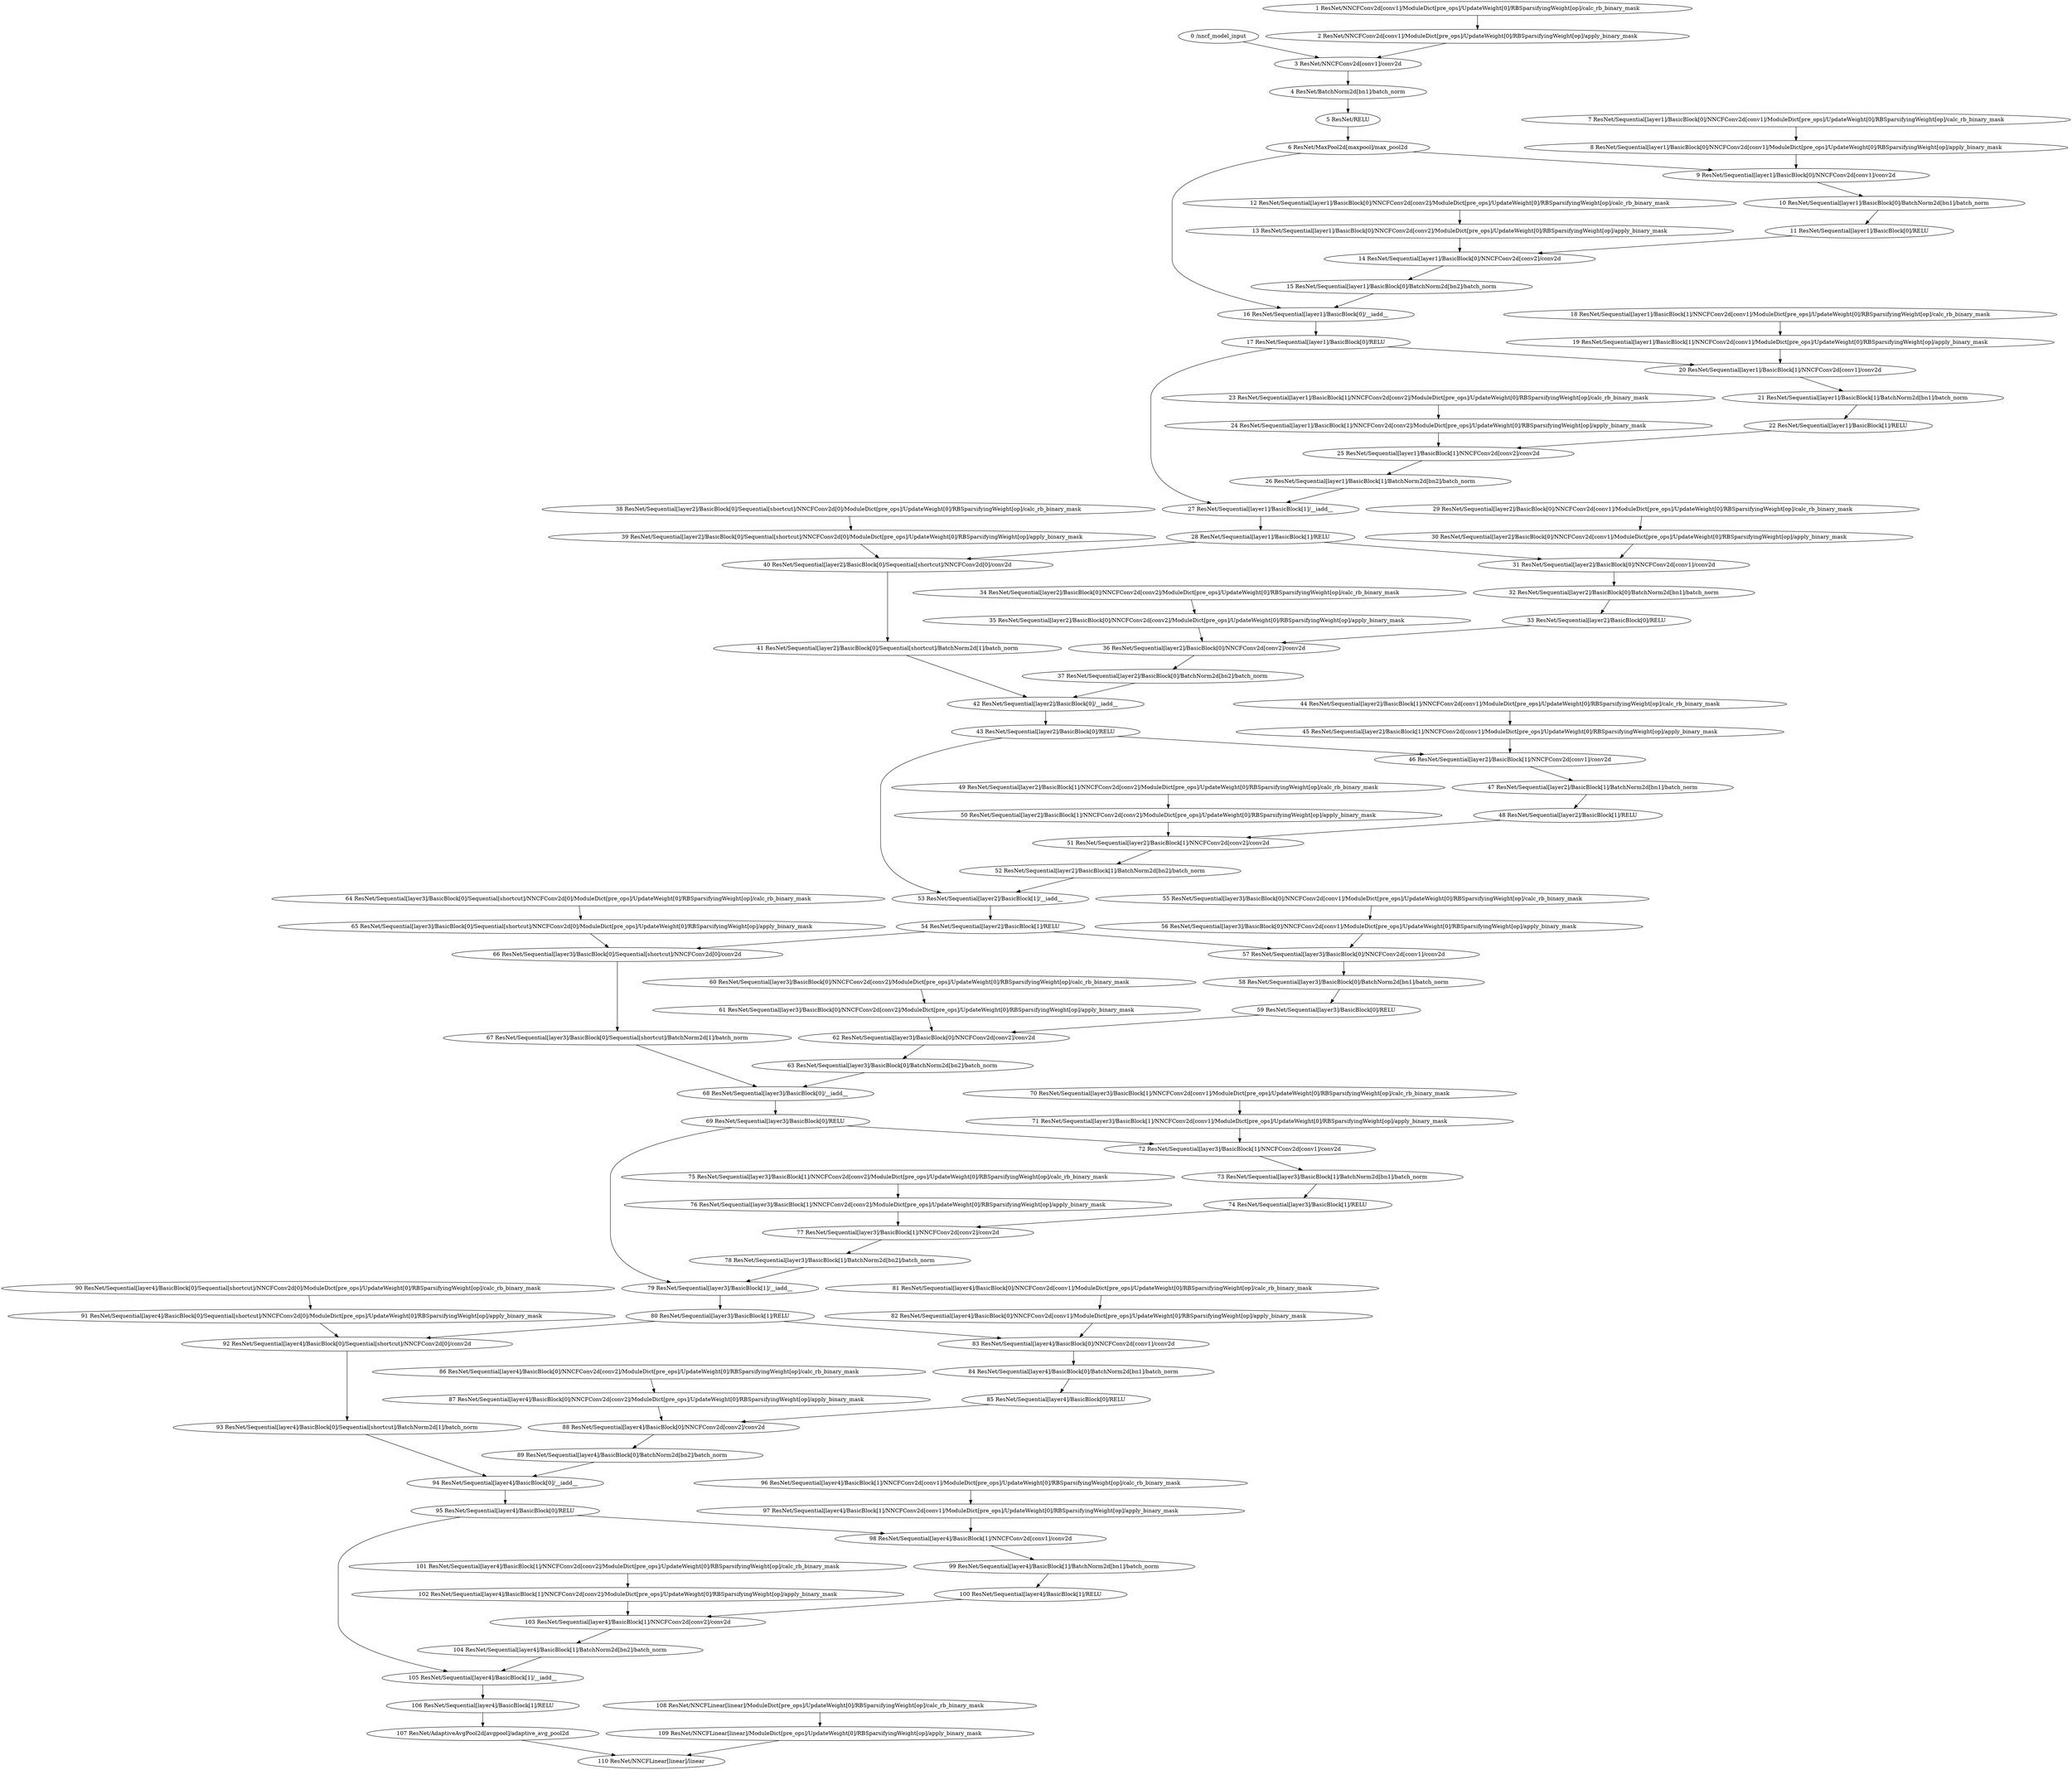 strict digraph  {
"0 /nncf_model_input" [id=0, scope="", type=nncf_model_input];
"1 ResNet/NNCFConv2d[conv1]/ModuleDict[pre_ops]/UpdateWeight[0]/RBSparsifyingWeight[op]/calc_rb_binary_mask" [id=1, scope="ResNet/NNCFConv2d[conv1]/ModuleDict[pre_ops]/UpdateWeight[0]/RBSparsifyingWeight[op]", type=calc_rb_binary_mask];
"2 ResNet/NNCFConv2d[conv1]/ModuleDict[pre_ops]/UpdateWeight[0]/RBSparsifyingWeight[op]/apply_binary_mask" [id=2, scope="ResNet/NNCFConv2d[conv1]/ModuleDict[pre_ops]/UpdateWeight[0]/RBSparsifyingWeight[op]", type=apply_binary_mask];
"3 ResNet/NNCFConv2d[conv1]/conv2d" [id=3, scope="ResNet/NNCFConv2d[conv1]", type=conv2d];
"4 ResNet/BatchNorm2d[bn1]/batch_norm" [id=4, scope="ResNet/BatchNorm2d[bn1]", type=batch_norm];
"5 ResNet/RELU" [id=5, scope=ResNet, type=RELU];
"6 ResNet/MaxPool2d[maxpool]/max_pool2d" [id=6, scope="ResNet/MaxPool2d[maxpool]", type=max_pool2d];
"7 ResNet/Sequential[layer1]/BasicBlock[0]/NNCFConv2d[conv1]/ModuleDict[pre_ops]/UpdateWeight[0]/RBSparsifyingWeight[op]/calc_rb_binary_mask" [id=7, scope="ResNet/Sequential[layer1]/BasicBlock[0]/NNCFConv2d[conv1]/ModuleDict[pre_ops]/UpdateWeight[0]/RBSparsifyingWeight[op]", type=calc_rb_binary_mask];
"8 ResNet/Sequential[layer1]/BasicBlock[0]/NNCFConv2d[conv1]/ModuleDict[pre_ops]/UpdateWeight[0]/RBSparsifyingWeight[op]/apply_binary_mask" [id=8, scope="ResNet/Sequential[layer1]/BasicBlock[0]/NNCFConv2d[conv1]/ModuleDict[pre_ops]/UpdateWeight[0]/RBSparsifyingWeight[op]", type=apply_binary_mask];
"9 ResNet/Sequential[layer1]/BasicBlock[0]/NNCFConv2d[conv1]/conv2d" [id=9, scope="ResNet/Sequential[layer1]/BasicBlock[0]/NNCFConv2d[conv1]", type=conv2d];
"10 ResNet/Sequential[layer1]/BasicBlock[0]/BatchNorm2d[bn1]/batch_norm" [id=10, scope="ResNet/Sequential[layer1]/BasicBlock[0]/BatchNorm2d[bn1]", type=batch_norm];
"11 ResNet/Sequential[layer1]/BasicBlock[0]/RELU" [id=11, scope="ResNet/Sequential[layer1]/BasicBlock[0]", type=RELU];
"12 ResNet/Sequential[layer1]/BasicBlock[0]/NNCFConv2d[conv2]/ModuleDict[pre_ops]/UpdateWeight[0]/RBSparsifyingWeight[op]/calc_rb_binary_mask" [id=12, scope="ResNet/Sequential[layer1]/BasicBlock[0]/NNCFConv2d[conv2]/ModuleDict[pre_ops]/UpdateWeight[0]/RBSparsifyingWeight[op]", type=calc_rb_binary_mask];
"13 ResNet/Sequential[layer1]/BasicBlock[0]/NNCFConv2d[conv2]/ModuleDict[pre_ops]/UpdateWeight[0]/RBSparsifyingWeight[op]/apply_binary_mask" [id=13, scope="ResNet/Sequential[layer1]/BasicBlock[0]/NNCFConv2d[conv2]/ModuleDict[pre_ops]/UpdateWeight[0]/RBSparsifyingWeight[op]", type=apply_binary_mask];
"14 ResNet/Sequential[layer1]/BasicBlock[0]/NNCFConv2d[conv2]/conv2d" [id=14, scope="ResNet/Sequential[layer1]/BasicBlock[0]/NNCFConv2d[conv2]", type=conv2d];
"15 ResNet/Sequential[layer1]/BasicBlock[0]/BatchNorm2d[bn2]/batch_norm" [id=15, scope="ResNet/Sequential[layer1]/BasicBlock[0]/BatchNorm2d[bn2]", type=batch_norm];
"16 ResNet/Sequential[layer1]/BasicBlock[0]/__iadd__" [id=16, scope="ResNet/Sequential[layer1]/BasicBlock[0]", type=__iadd__];
"17 ResNet/Sequential[layer1]/BasicBlock[0]/RELU" [id=17, scope="ResNet/Sequential[layer1]/BasicBlock[0]", type=RELU];
"18 ResNet/Sequential[layer1]/BasicBlock[1]/NNCFConv2d[conv1]/ModuleDict[pre_ops]/UpdateWeight[0]/RBSparsifyingWeight[op]/calc_rb_binary_mask" [id=18, scope="ResNet/Sequential[layer1]/BasicBlock[1]/NNCFConv2d[conv1]/ModuleDict[pre_ops]/UpdateWeight[0]/RBSparsifyingWeight[op]", type=calc_rb_binary_mask];
"19 ResNet/Sequential[layer1]/BasicBlock[1]/NNCFConv2d[conv1]/ModuleDict[pre_ops]/UpdateWeight[0]/RBSparsifyingWeight[op]/apply_binary_mask" [id=19, scope="ResNet/Sequential[layer1]/BasicBlock[1]/NNCFConv2d[conv1]/ModuleDict[pre_ops]/UpdateWeight[0]/RBSparsifyingWeight[op]", type=apply_binary_mask];
"20 ResNet/Sequential[layer1]/BasicBlock[1]/NNCFConv2d[conv1]/conv2d" [id=20, scope="ResNet/Sequential[layer1]/BasicBlock[1]/NNCFConv2d[conv1]", type=conv2d];
"21 ResNet/Sequential[layer1]/BasicBlock[1]/BatchNorm2d[bn1]/batch_norm" [id=21, scope="ResNet/Sequential[layer1]/BasicBlock[1]/BatchNorm2d[bn1]", type=batch_norm];
"22 ResNet/Sequential[layer1]/BasicBlock[1]/RELU" [id=22, scope="ResNet/Sequential[layer1]/BasicBlock[1]", type=RELU];
"23 ResNet/Sequential[layer1]/BasicBlock[1]/NNCFConv2d[conv2]/ModuleDict[pre_ops]/UpdateWeight[0]/RBSparsifyingWeight[op]/calc_rb_binary_mask" [id=23, scope="ResNet/Sequential[layer1]/BasicBlock[1]/NNCFConv2d[conv2]/ModuleDict[pre_ops]/UpdateWeight[0]/RBSparsifyingWeight[op]", type=calc_rb_binary_mask];
"24 ResNet/Sequential[layer1]/BasicBlock[1]/NNCFConv2d[conv2]/ModuleDict[pre_ops]/UpdateWeight[0]/RBSparsifyingWeight[op]/apply_binary_mask" [id=24, scope="ResNet/Sequential[layer1]/BasicBlock[1]/NNCFConv2d[conv2]/ModuleDict[pre_ops]/UpdateWeight[0]/RBSparsifyingWeight[op]", type=apply_binary_mask];
"25 ResNet/Sequential[layer1]/BasicBlock[1]/NNCFConv2d[conv2]/conv2d" [id=25, scope="ResNet/Sequential[layer1]/BasicBlock[1]/NNCFConv2d[conv2]", type=conv2d];
"26 ResNet/Sequential[layer1]/BasicBlock[1]/BatchNorm2d[bn2]/batch_norm" [id=26, scope="ResNet/Sequential[layer1]/BasicBlock[1]/BatchNorm2d[bn2]", type=batch_norm];
"27 ResNet/Sequential[layer1]/BasicBlock[1]/__iadd__" [id=27, scope="ResNet/Sequential[layer1]/BasicBlock[1]", type=__iadd__];
"28 ResNet/Sequential[layer1]/BasicBlock[1]/RELU" [id=28, scope="ResNet/Sequential[layer1]/BasicBlock[1]", type=RELU];
"29 ResNet/Sequential[layer2]/BasicBlock[0]/NNCFConv2d[conv1]/ModuleDict[pre_ops]/UpdateWeight[0]/RBSparsifyingWeight[op]/calc_rb_binary_mask" [id=29, scope="ResNet/Sequential[layer2]/BasicBlock[0]/NNCFConv2d[conv1]/ModuleDict[pre_ops]/UpdateWeight[0]/RBSparsifyingWeight[op]", type=calc_rb_binary_mask];
"30 ResNet/Sequential[layer2]/BasicBlock[0]/NNCFConv2d[conv1]/ModuleDict[pre_ops]/UpdateWeight[0]/RBSparsifyingWeight[op]/apply_binary_mask" [id=30, scope="ResNet/Sequential[layer2]/BasicBlock[0]/NNCFConv2d[conv1]/ModuleDict[pre_ops]/UpdateWeight[0]/RBSparsifyingWeight[op]", type=apply_binary_mask];
"31 ResNet/Sequential[layer2]/BasicBlock[0]/NNCFConv2d[conv1]/conv2d" [id=31, scope="ResNet/Sequential[layer2]/BasicBlock[0]/NNCFConv2d[conv1]", type=conv2d];
"32 ResNet/Sequential[layer2]/BasicBlock[0]/BatchNorm2d[bn1]/batch_norm" [id=32, scope="ResNet/Sequential[layer2]/BasicBlock[0]/BatchNorm2d[bn1]", type=batch_norm];
"33 ResNet/Sequential[layer2]/BasicBlock[0]/RELU" [id=33, scope="ResNet/Sequential[layer2]/BasicBlock[0]", type=RELU];
"34 ResNet/Sequential[layer2]/BasicBlock[0]/NNCFConv2d[conv2]/ModuleDict[pre_ops]/UpdateWeight[0]/RBSparsifyingWeight[op]/calc_rb_binary_mask" [id=34, scope="ResNet/Sequential[layer2]/BasicBlock[0]/NNCFConv2d[conv2]/ModuleDict[pre_ops]/UpdateWeight[0]/RBSparsifyingWeight[op]", type=calc_rb_binary_mask];
"35 ResNet/Sequential[layer2]/BasicBlock[0]/NNCFConv2d[conv2]/ModuleDict[pre_ops]/UpdateWeight[0]/RBSparsifyingWeight[op]/apply_binary_mask" [id=35, scope="ResNet/Sequential[layer2]/BasicBlock[0]/NNCFConv2d[conv2]/ModuleDict[pre_ops]/UpdateWeight[0]/RBSparsifyingWeight[op]", type=apply_binary_mask];
"36 ResNet/Sequential[layer2]/BasicBlock[0]/NNCFConv2d[conv2]/conv2d" [id=36, scope="ResNet/Sequential[layer2]/BasicBlock[0]/NNCFConv2d[conv2]", type=conv2d];
"37 ResNet/Sequential[layer2]/BasicBlock[0]/BatchNorm2d[bn2]/batch_norm" [id=37, scope="ResNet/Sequential[layer2]/BasicBlock[0]/BatchNorm2d[bn2]", type=batch_norm];
"38 ResNet/Sequential[layer2]/BasicBlock[0]/Sequential[shortcut]/NNCFConv2d[0]/ModuleDict[pre_ops]/UpdateWeight[0]/RBSparsifyingWeight[op]/calc_rb_binary_mask" [id=38, scope="ResNet/Sequential[layer2]/BasicBlock[0]/Sequential[shortcut]/NNCFConv2d[0]/ModuleDict[pre_ops]/UpdateWeight[0]/RBSparsifyingWeight[op]", type=calc_rb_binary_mask];
"39 ResNet/Sequential[layer2]/BasicBlock[0]/Sequential[shortcut]/NNCFConv2d[0]/ModuleDict[pre_ops]/UpdateWeight[0]/RBSparsifyingWeight[op]/apply_binary_mask" [id=39, scope="ResNet/Sequential[layer2]/BasicBlock[0]/Sequential[shortcut]/NNCFConv2d[0]/ModuleDict[pre_ops]/UpdateWeight[0]/RBSparsifyingWeight[op]", type=apply_binary_mask];
"40 ResNet/Sequential[layer2]/BasicBlock[0]/Sequential[shortcut]/NNCFConv2d[0]/conv2d" [id=40, scope="ResNet/Sequential[layer2]/BasicBlock[0]/Sequential[shortcut]/NNCFConv2d[0]", type=conv2d];
"41 ResNet/Sequential[layer2]/BasicBlock[0]/Sequential[shortcut]/BatchNorm2d[1]/batch_norm" [id=41, scope="ResNet/Sequential[layer2]/BasicBlock[0]/Sequential[shortcut]/BatchNorm2d[1]", type=batch_norm];
"42 ResNet/Sequential[layer2]/BasicBlock[0]/__iadd__" [id=42, scope="ResNet/Sequential[layer2]/BasicBlock[0]", type=__iadd__];
"43 ResNet/Sequential[layer2]/BasicBlock[0]/RELU" [id=43, scope="ResNet/Sequential[layer2]/BasicBlock[0]", type=RELU];
"44 ResNet/Sequential[layer2]/BasicBlock[1]/NNCFConv2d[conv1]/ModuleDict[pre_ops]/UpdateWeight[0]/RBSparsifyingWeight[op]/calc_rb_binary_mask" [id=44, scope="ResNet/Sequential[layer2]/BasicBlock[1]/NNCFConv2d[conv1]/ModuleDict[pre_ops]/UpdateWeight[0]/RBSparsifyingWeight[op]", type=calc_rb_binary_mask];
"45 ResNet/Sequential[layer2]/BasicBlock[1]/NNCFConv2d[conv1]/ModuleDict[pre_ops]/UpdateWeight[0]/RBSparsifyingWeight[op]/apply_binary_mask" [id=45, scope="ResNet/Sequential[layer2]/BasicBlock[1]/NNCFConv2d[conv1]/ModuleDict[pre_ops]/UpdateWeight[0]/RBSparsifyingWeight[op]", type=apply_binary_mask];
"46 ResNet/Sequential[layer2]/BasicBlock[1]/NNCFConv2d[conv1]/conv2d" [id=46, scope="ResNet/Sequential[layer2]/BasicBlock[1]/NNCFConv2d[conv1]", type=conv2d];
"47 ResNet/Sequential[layer2]/BasicBlock[1]/BatchNorm2d[bn1]/batch_norm" [id=47, scope="ResNet/Sequential[layer2]/BasicBlock[1]/BatchNorm2d[bn1]", type=batch_norm];
"48 ResNet/Sequential[layer2]/BasicBlock[1]/RELU" [id=48, scope="ResNet/Sequential[layer2]/BasicBlock[1]", type=RELU];
"49 ResNet/Sequential[layer2]/BasicBlock[1]/NNCFConv2d[conv2]/ModuleDict[pre_ops]/UpdateWeight[0]/RBSparsifyingWeight[op]/calc_rb_binary_mask" [id=49, scope="ResNet/Sequential[layer2]/BasicBlock[1]/NNCFConv2d[conv2]/ModuleDict[pre_ops]/UpdateWeight[0]/RBSparsifyingWeight[op]", type=calc_rb_binary_mask];
"50 ResNet/Sequential[layer2]/BasicBlock[1]/NNCFConv2d[conv2]/ModuleDict[pre_ops]/UpdateWeight[0]/RBSparsifyingWeight[op]/apply_binary_mask" [id=50, scope="ResNet/Sequential[layer2]/BasicBlock[1]/NNCFConv2d[conv2]/ModuleDict[pre_ops]/UpdateWeight[0]/RBSparsifyingWeight[op]", type=apply_binary_mask];
"51 ResNet/Sequential[layer2]/BasicBlock[1]/NNCFConv2d[conv2]/conv2d" [id=51, scope="ResNet/Sequential[layer2]/BasicBlock[1]/NNCFConv2d[conv2]", type=conv2d];
"52 ResNet/Sequential[layer2]/BasicBlock[1]/BatchNorm2d[bn2]/batch_norm" [id=52, scope="ResNet/Sequential[layer2]/BasicBlock[1]/BatchNorm2d[bn2]", type=batch_norm];
"53 ResNet/Sequential[layer2]/BasicBlock[1]/__iadd__" [id=53, scope="ResNet/Sequential[layer2]/BasicBlock[1]", type=__iadd__];
"54 ResNet/Sequential[layer2]/BasicBlock[1]/RELU" [id=54, scope="ResNet/Sequential[layer2]/BasicBlock[1]", type=RELU];
"55 ResNet/Sequential[layer3]/BasicBlock[0]/NNCFConv2d[conv1]/ModuleDict[pre_ops]/UpdateWeight[0]/RBSparsifyingWeight[op]/calc_rb_binary_mask" [id=55, scope="ResNet/Sequential[layer3]/BasicBlock[0]/NNCFConv2d[conv1]/ModuleDict[pre_ops]/UpdateWeight[0]/RBSparsifyingWeight[op]", type=calc_rb_binary_mask];
"56 ResNet/Sequential[layer3]/BasicBlock[0]/NNCFConv2d[conv1]/ModuleDict[pre_ops]/UpdateWeight[0]/RBSparsifyingWeight[op]/apply_binary_mask" [id=56, scope="ResNet/Sequential[layer3]/BasicBlock[0]/NNCFConv2d[conv1]/ModuleDict[pre_ops]/UpdateWeight[0]/RBSparsifyingWeight[op]", type=apply_binary_mask];
"57 ResNet/Sequential[layer3]/BasicBlock[0]/NNCFConv2d[conv1]/conv2d" [id=57, scope="ResNet/Sequential[layer3]/BasicBlock[0]/NNCFConv2d[conv1]", type=conv2d];
"58 ResNet/Sequential[layer3]/BasicBlock[0]/BatchNorm2d[bn1]/batch_norm" [id=58, scope="ResNet/Sequential[layer3]/BasicBlock[0]/BatchNorm2d[bn1]", type=batch_norm];
"59 ResNet/Sequential[layer3]/BasicBlock[0]/RELU" [id=59, scope="ResNet/Sequential[layer3]/BasicBlock[0]", type=RELU];
"60 ResNet/Sequential[layer3]/BasicBlock[0]/NNCFConv2d[conv2]/ModuleDict[pre_ops]/UpdateWeight[0]/RBSparsifyingWeight[op]/calc_rb_binary_mask" [id=60, scope="ResNet/Sequential[layer3]/BasicBlock[0]/NNCFConv2d[conv2]/ModuleDict[pre_ops]/UpdateWeight[0]/RBSparsifyingWeight[op]", type=calc_rb_binary_mask];
"61 ResNet/Sequential[layer3]/BasicBlock[0]/NNCFConv2d[conv2]/ModuleDict[pre_ops]/UpdateWeight[0]/RBSparsifyingWeight[op]/apply_binary_mask" [id=61, scope="ResNet/Sequential[layer3]/BasicBlock[0]/NNCFConv2d[conv2]/ModuleDict[pre_ops]/UpdateWeight[0]/RBSparsifyingWeight[op]", type=apply_binary_mask];
"62 ResNet/Sequential[layer3]/BasicBlock[0]/NNCFConv2d[conv2]/conv2d" [id=62, scope="ResNet/Sequential[layer3]/BasicBlock[0]/NNCFConv2d[conv2]", type=conv2d];
"63 ResNet/Sequential[layer3]/BasicBlock[0]/BatchNorm2d[bn2]/batch_norm" [id=63, scope="ResNet/Sequential[layer3]/BasicBlock[0]/BatchNorm2d[bn2]", type=batch_norm];
"64 ResNet/Sequential[layer3]/BasicBlock[0]/Sequential[shortcut]/NNCFConv2d[0]/ModuleDict[pre_ops]/UpdateWeight[0]/RBSparsifyingWeight[op]/calc_rb_binary_mask" [id=64, scope="ResNet/Sequential[layer3]/BasicBlock[0]/Sequential[shortcut]/NNCFConv2d[0]/ModuleDict[pre_ops]/UpdateWeight[0]/RBSparsifyingWeight[op]", type=calc_rb_binary_mask];
"65 ResNet/Sequential[layer3]/BasicBlock[0]/Sequential[shortcut]/NNCFConv2d[0]/ModuleDict[pre_ops]/UpdateWeight[0]/RBSparsifyingWeight[op]/apply_binary_mask" [id=65, scope="ResNet/Sequential[layer3]/BasicBlock[0]/Sequential[shortcut]/NNCFConv2d[0]/ModuleDict[pre_ops]/UpdateWeight[0]/RBSparsifyingWeight[op]", type=apply_binary_mask];
"66 ResNet/Sequential[layer3]/BasicBlock[0]/Sequential[shortcut]/NNCFConv2d[0]/conv2d" [id=66, scope="ResNet/Sequential[layer3]/BasicBlock[0]/Sequential[shortcut]/NNCFConv2d[0]", type=conv2d];
"67 ResNet/Sequential[layer3]/BasicBlock[0]/Sequential[shortcut]/BatchNorm2d[1]/batch_norm" [id=67, scope="ResNet/Sequential[layer3]/BasicBlock[0]/Sequential[shortcut]/BatchNorm2d[1]", type=batch_norm];
"68 ResNet/Sequential[layer3]/BasicBlock[0]/__iadd__" [id=68, scope="ResNet/Sequential[layer3]/BasicBlock[0]", type=__iadd__];
"69 ResNet/Sequential[layer3]/BasicBlock[0]/RELU" [id=69, scope="ResNet/Sequential[layer3]/BasicBlock[0]", type=RELU];
"70 ResNet/Sequential[layer3]/BasicBlock[1]/NNCFConv2d[conv1]/ModuleDict[pre_ops]/UpdateWeight[0]/RBSparsifyingWeight[op]/calc_rb_binary_mask" [id=70, scope="ResNet/Sequential[layer3]/BasicBlock[1]/NNCFConv2d[conv1]/ModuleDict[pre_ops]/UpdateWeight[0]/RBSparsifyingWeight[op]", type=calc_rb_binary_mask];
"71 ResNet/Sequential[layer3]/BasicBlock[1]/NNCFConv2d[conv1]/ModuleDict[pre_ops]/UpdateWeight[0]/RBSparsifyingWeight[op]/apply_binary_mask" [id=71, scope="ResNet/Sequential[layer3]/BasicBlock[1]/NNCFConv2d[conv1]/ModuleDict[pre_ops]/UpdateWeight[0]/RBSparsifyingWeight[op]", type=apply_binary_mask];
"72 ResNet/Sequential[layer3]/BasicBlock[1]/NNCFConv2d[conv1]/conv2d" [id=72, scope="ResNet/Sequential[layer3]/BasicBlock[1]/NNCFConv2d[conv1]", type=conv2d];
"73 ResNet/Sequential[layer3]/BasicBlock[1]/BatchNorm2d[bn1]/batch_norm" [id=73, scope="ResNet/Sequential[layer3]/BasicBlock[1]/BatchNorm2d[bn1]", type=batch_norm];
"74 ResNet/Sequential[layer3]/BasicBlock[1]/RELU" [id=74, scope="ResNet/Sequential[layer3]/BasicBlock[1]", type=RELU];
"75 ResNet/Sequential[layer3]/BasicBlock[1]/NNCFConv2d[conv2]/ModuleDict[pre_ops]/UpdateWeight[0]/RBSparsifyingWeight[op]/calc_rb_binary_mask" [id=75, scope="ResNet/Sequential[layer3]/BasicBlock[1]/NNCFConv2d[conv2]/ModuleDict[pre_ops]/UpdateWeight[0]/RBSparsifyingWeight[op]", type=calc_rb_binary_mask];
"76 ResNet/Sequential[layer3]/BasicBlock[1]/NNCFConv2d[conv2]/ModuleDict[pre_ops]/UpdateWeight[0]/RBSparsifyingWeight[op]/apply_binary_mask" [id=76, scope="ResNet/Sequential[layer3]/BasicBlock[1]/NNCFConv2d[conv2]/ModuleDict[pre_ops]/UpdateWeight[0]/RBSparsifyingWeight[op]", type=apply_binary_mask];
"77 ResNet/Sequential[layer3]/BasicBlock[1]/NNCFConv2d[conv2]/conv2d" [id=77, scope="ResNet/Sequential[layer3]/BasicBlock[1]/NNCFConv2d[conv2]", type=conv2d];
"78 ResNet/Sequential[layer3]/BasicBlock[1]/BatchNorm2d[bn2]/batch_norm" [id=78, scope="ResNet/Sequential[layer3]/BasicBlock[1]/BatchNorm2d[bn2]", type=batch_norm];
"79 ResNet/Sequential[layer3]/BasicBlock[1]/__iadd__" [id=79, scope="ResNet/Sequential[layer3]/BasicBlock[1]", type=__iadd__];
"80 ResNet/Sequential[layer3]/BasicBlock[1]/RELU" [id=80, scope="ResNet/Sequential[layer3]/BasicBlock[1]", type=RELU];
"81 ResNet/Sequential[layer4]/BasicBlock[0]/NNCFConv2d[conv1]/ModuleDict[pre_ops]/UpdateWeight[0]/RBSparsifyingWeight[op]/calc_rb_binary_mask" [id=81, scope="ResNet/Sequential[layer4]/BasicBlock[0]/NNCFConv2d[conv1]/ModuleDict[pre_ops]/UpdateWeight[0]/RBSparsifyingWeight[op]", type=calc_rb_binary_mask];
"82 ResNet/Sequential[layer4]/BasicBlock[0]/NNCFConv2d[conv1]/ModuleDict[pre_ops]/UpdateWeight[0]/RBSparsifyingWeight[op]/apply_binary_mask" [id=82, scope="ResNet/Sequential[layer4]/BasicBlock[0]/NNCFConv2d[conv1]/ModuleDict[pre_ops]/UpdateWeight[0]/RBSparsifyingWeight[op]", type=apply_binary_mask];
"83 ResNet/Sequential[layer4]/BasicBlock[0]/NNCFConv2d[conv1]/conv2d" [id=83, scope="ResNet/Sequential[layer4]/BasicBlock[0]/NNCFConv2d[conv1]", type=conv2d];
"84 ResNet/Sequential[layer4]/BasicBlock[0]/BatchNorm2d[bn1]/batch_norm" [id=84, scope="ResNet/Sequential[layer4]/BasicBlock[0]/BatchNorm2d[bn1]", type=batch_norm];
"85 ResNet/Sequential[layer4]/BasicBlock[0]/RELU" [id=85, scope="ResNet/Sequential[layer4]/BasicBlock[0]", type=RELU];
"86 ResNet/Sequential[layer4]/BasicBlock[0]/NNCFConv2d[conv2]/ModuleDict[pre_ops]/UpdateWeight[0]/RBSparsifyingWeight[op]/calc_rb_binary_mask" [id=86, scope="ResNet/Sequential[layer4]/BasicBlock[0]/NNCFConv2d[conv2]/ModuleDict[pre_ops]/UpdateWeight[0]/RBSparsifyingWeight[op]", type=calc_rb_binary_mask];
"87 ResNet/Sequential[layer4]/BasicBlock[0]/NNCFConv2d[conv2]/ModuleDict[pre_ops]/UpdateWeight[0]/RBSparsifyingWeight[op]/apply_binary_mask" [id=87, scope="ResNet/Sequential[layer4]/BasicBlock[0]/NNCFConv2d[conv2]/ModuleDict[pre_ops]/UpdateWeight[0]/RBSparsifyingWeight[op]", type=apply_binary_mask];
"88 ResNet/Sequential[layer4]/BasicBlock[0]/NNCFConv2d[conv2]/conv2d" [id=88, scope="ResNet/Sequential[layer4]/BasicBlock[0]/NNCFConv2d[conv2]", type=conv2d];
"89 ResNet/Sequential[layer4]/BasicBlock[0]/BatchNorm2d[bn2]/batch_norm" [id=89, scope="ResNet/Sequential[layer4]/BasicBlock[0]/BatchNorm2d[bn2]", type=batch_norm];
"90 ResNet/Sequential[layer4]/BasicBlock[0]/Sequential[shortcut]/NNCFConv2d[0]/ModuleDict[pre_ops]/UpdateWeight[0]/RBSparsifyingWeight[op]/calc_rb_binary_mask" [id=90, scope="ResNet/Sequential[layer4]/BasicBlock[0]/Sequential[shortcut]/NNCFConv2d[0]/ModuleDict[pre_ops]/UpdateWeight[0]/RBSparsifyingWeight[op]", type=calc_rb_binary_mask];
"91 ResNet/Sequential[layer4]/BasicBlock[0]/Sequential[shortcut]/NNCFConv2d[0]/ModuleDict[pre_ops]/UpdateWeight[0]/RBSparsifyingWeight[op]/apply_binary_mask" [id=91, scope="ResNet/Sequential[layer4]/BasicBlock[0]/Sequential[shortcut]/NNCFConv2d[0]/ModuleDict[pre_ops]/UpdateWeight[0]/RBSparsifyingWeight[op]", type=apply_binary_mask];
"92 ResNet/Sequential[layer4]/BasicBlock[0]/Sequential[shortcut]/NNCFConv2d[0]/conv2d" [id=92, scope="ResNet/Sequential[layer4]/BasicBlock[0]/Sequential[shortcut]/NNCFConv2d[0]", type=conv2d];
"93 ResNet/Sequential[layer4]/BasicBlock[0]/Sequential[shortcut]/BatchNorm2d[1]/batch_norm" [id=93, scope="ResNet/Sequential[layer4]/BasicBlock[0]/Sequential[shortcut]/BatchNorm2d[1]", type=batch_norm];
"94 ResNet/Sequential[layer4]/BasicBlock[0]/__iadd__" [id=94, scope="ResNet/Sequential[layer4]/BasicBlock[0]", type=__iadd__];
"95 ResNet/Sequential[layer4]/BasicBlock[0]/RELU" [id=95, scope="ResNet/Sequential[layer4]/BasicBlock[0]", type=RELU];
"96 ResNet/Sequential[layer4]/BasicBlock[1]/NNCFConv2d[conv1]/ModuleDict[pre_ops]/UpdateWeight[0]/RBSparsifyingWeight[op]/calc_rb_binary_mask" [id=96, scope="ResNet/Sequential[layer4]/BasicBlock[1]/NNCFConv2d[conv1]/ModuleDict[pre_ops]/UpdateWeight[0]/RBSparsifyingWeight[op]", type=calc_rb_binary_mask];
"97 ResNet/Sequential[layer4]/BasicBlock[1]/NNCFConv2d[conv1]/ModuleDict[pre_ops]/UpdateWeight[0]/RBSparsifyingWeight[op]/apply_binary_mask" [id=97, scope="ResNet/Sequential[layer4]/BasicBlock[1]/NNCFConv2d[conv1]/ModuleDict[pre_ops]/UpdateWeight[0]/RBSparsifyingWeight[op]", type=apply_binary_mask];
"98 ResNet/Sequential[layer4]/BasicBlock[1]/NNCFConv2d[conv1]/conv2d" [id=98, scope="ResNet/Sequential[layer4]/BasicBlock[1]/NNCFConv2d[conv1]", type=conv2d];
"99 ResNet/Sequential[layer4]/BasicBlock[1]/BatchNorm2d[bn1]/batch_norm" [id=99, scope="ResNet/Sequential[layer4]/BasicBlock[1]/BatchNorm2d[bn1]", type=batch_norm];
"100 ResNet/Sequential[layer4]/BasicBlock[1]/RELU" [id=100, scope="ResNet/Sequential[layer4]/BasicBlock[1]", type=RELU];
"101 ResNet/Sequential[layer4]/BasicBlock[1]/NNCFConv2d[conv2]/ModuleDict[pre_ops]/UpdateWeight[0]/RBSparsifyingWeight[op]/calc_rb_binary_mask" [id=101, scope="ResNet/Sequential[layer4]/BasicBlock[1]/NNCFConv2d[conv2]/ModuleDict[pre_ops]/UpdateWeight[0]/RBSparsifyingWeight[op]", type=calc_rb_binary_mask];
"102 ResNet/Sequential[layer4]/BasicBlock[1]/NNCFConv2d[conv2]/ModuleDict[pre_ops]/UpdateWeight[0]/RBSparsifyingWeight[op]/apply_binary_mask" [id=102, scope="ResNet/Sequential[layer4]/BasicBlock[1]/NNCFConv2d[conv2]/ModuleDict[pre_ops]/UpdateWeight[0]/RBSparsifyingWeight[op]", type=apply_binary_mask];
"103 ResNet/Sequential[layer4]/BasicBlock[1]/NNCFConv2d[conv2]/conv2d" [id=103, scope="ResNet/Sequential[layer4]/BasicBlock[1]/NNCFConv2d[conv2]", type=conv2d];
"104 ResNet/Sequential[layer4]/BasicBlock[1]/BatchNorm2d[bn2]/batch_norm" [id=104, scope="ResNet/Sequential[layer4]/BasicBlock[1]/BatchNorm2d[bn2]", type=batch_norm];
"105 ResNet/Sequential[layer4]/BasicBlock[1]/__iadd__" [id=105, scope="ResNet/Sequential[layer4]/BasicBlock[1]", type=__iadd__];
"106 ResNet/Sequential[layer4]/BasicBlock[1]/RELU" [id=106, scope="ResNet/Sequential[layer4]/BasicBlock[1]", type=RELU];
"107 ResNet/AdaptiveAvgPool2d[avgpool]/adaptive_avg_pool2d" [id=107, scope="ResNet/AdaptiveAvgPool2d[avgpool]", type=adaptive_avg_pool2d];
"108 ResNet/NNCFLinear[linear]/ModuleDict[pre_ops]/UpdateWeight[0]/RBSparsifyingWeight[op]/calc_rb_binary_mask" [id=108, scope="ResNet/NNCFLinear[linear]/ModuleDict[pre_ops]/UpdateWeight[0]/RBSparsifyingWeight[op]", type=calc_rb_binary_mask];
"109 ResNet/NNCFLinear[linear]/ModuleDict[pre_ops]/UpdateWeight[0]/RBSparsifyingWeight[op]/apply_binary_mask" [id=109, scope="ResNet/NNCFLinear[linear]/ModuleDict[pre_ops]/UpdateWeight[0]/RBSparsifyingWeight[op]", type=apply_binary_mask];
"110 ResNet/NNCFLinear[linear]/linear" [id=110, scope="ResNet/NNCFLinear[linear]", type=linear];
"0 /nncf_model_input" -> "3 ResNet/NNCFConv2d[conv1]/conv2d";
"1 ResNet/NNCFConv2d[conv1]/ModuleDict[pre_ops]/UpdateWeight[0]/RBSparsifyingWeight[op]/calc_rb_binary_mask" -> "2 ResNet/NNCFConv2d[conv1]/ModuleDict[pre_ops]/UpdateWeight[0]/RBSparsifyingWeight[op]/apply_binary_mask";
"2 ResNet/NNCFConv2d[conv1]/ModuleDict[pre_ops]/UpdateWeight[0]/RBSparsifyingWeight[op]/apply_binary_mask" -> "3 ResNet/NNCFConv2d[conv1]/conv2d";
"3 ResNet/NNCFConv2d[conv1]/conv2d" -> "4 ResNet/BatchNorm2d[bn1]/batch_norm";
"4 ResNet/BatchNorm2d[bn1]/batch_norm" -> "5 ResNet/RELU";
"5 ResNet/RELU" -> "6 ResNet/MaxPool2d[maxpool]/max_pool2d";
"6 ResNet/MaxPool2d[maxpool]/max_pool2d" -> "9 ResNet/Sequential[layer1]/BasicBlock[0]/NNCFConv2d[conv1]/conv2d";
"7 ResNet/Sequential[layer1]/BasicBlock[0]/NNCFConv2d[conv1]/ModuleDict[pre_ops]/UpdateWeight[0]/RBSparsifyingWeight[op]/calc_rb_binary_mask" -> "8 ResNet/Sequential[layer1]/BasicBlock[0]/NNCFConv2d[conv1]/ModuleDict[pre_ops]/UpdateWeight[0]/RBSparsifyingWeight[op]/apply_binary_mask";
"8 ResNet/Sequential[layer1]/BasicBlock[0]/NNCFConv2d[conv1]/ModuleDict[pre_ops]/UpdateWeight[0]/RBSparsifyingWeight[op]/apply_binary_mask" -> "9 ResNet/Sequential[layer1]/BasicBlock[0]/NNCFConv2d[conv1]/conv2d";
"6 ResNet/MaxPool2d[maxpool]/max_pool2d" -> "16 ResNet/Sequential[layer1]/BasicBlock[0]/__iadd__";
"9 ResNet/Sequential[layer1]/BasicBlock[0]/NNCFConv2d[conv1]/conv2d" -> "10 ResNet/Sequential[layer1]/BasicBlock[0]/BatchNorm2d[bn1]/batch_norm";
"10 ResNet/Sequential[layer1]/BasicBlock[0]/BatchNorm2d[bn1]/batch_norm" -> "11 ResNet/Sequential[layer1]/BasicBlock[0]/RELU";
"11 ResNet/Sequential[layer1]/BasicBlock[0]/RELU" -> "14 ResNet/Sequential[layer1]/BasicBlock[0]/NNCFConv2d[conv2]/conv2d";
"12 ResNet/Sequential[layer1]/BasicBlock[0]/NNCFConv2d[conv2]/ModuleDict[pre_ops]/UpdateWeight[0]/RBSparsifyingWeight[op]/calc_rb_binary_mask" -> "13 ResNet/Sequential[layer1]/BasicBlock[0]/NNCFConv2d[conv2]/ModuleDict[pre_ops]/UpdateWeight[0]/RBSparsifyingWeight[op]/apply_binary_mask";
"13 ResNet/Sequential[layer1]/BasicBlock[0]/NNCFConv2d[conv2]/ModuleDict[pre_ops]/UpdateWeight[0]/RBSparsifyingWeight[op]/apply_binary_mask" -> "14 ResNet/Sequential[layer1]/BasicBlock[0]/NNCFConv2d[conv2]/conv2d";
"14 ResNet/Sequential[layer1]/BasicBlock[0]/NNCFConv2d[conv2]/conv2d" -> "15 ResNet/Sequential[layer1]/BasicBlock[0]/BatchNorm2d[bn2]/batch_norm";
"15 ResNet/Sequential[layer1]/BasicBlock[0]/BatchNorm2d[bn2]/batch_norm" -> "16 ResNet/Sequential[layer1]/BasicBlock[0]/__iadd__";
"16 ResNet/Sequential[layer1]/BasicBlock[0]/__iadd__" -> "17 ResNet/Sequential[layer1]/BasicBlock[0]/RELU";
"17 ResNet/Sequential[layer1]/BasicBlock[0]/RELU" -> "20 ResNet/Sequential[layer1]/BasicBlock[1]/NNCFConv2d[conv1]/conv2d";
"17 ResNet/Sequential[layer1]/BasicBlock[0]/RELU" -> "27 ResNet/Sequential[layer1]/BasicBlock[1]/__iadd__";
"18 ResNet/Sequential[layer1]/BasicBlock[1]/NNCFConv2d[conv1]/ModuleDict[pre_ops]/UpdateWeight[0]/RBSparsifyingWeight[op]/calc_rb_binary_mask" -> "19 ResNet/Sequential[layer1]/BasicBlock[1]/NNCFConv2d[conv1]/ModuleDict[pre_ops]/UpdateWeight[0]/RBSparsifyingWeight[op]/apply_binary_mask";
"19 ResNet/Sequential[layer1]/BasicBlock[1]/NNCFConv2d[conv1]/ModuleDict[pre_ops]/UpdateWeight[0]/RBSparsifyingWeight[op]/apply_binary_mask" -> "20 ResNet/Sequential[layer1]/BasicBlock[1]/NNCFConv2d[conv1]/conv2d";
"20 ResNet/Sequential[layer1]/BasicBlock[1]/NNCFConv2d[conv1]/conv2d" -> "21 ResNet/Sequential[layer1]/BasicBlock[1]/BatchNorm2d[bn1]/batch_norm";
"21 ResNet/Sequential[layer1]/BasicBlock[1]/BatchNorm2d[bn1]/batch_norm" -> "22 ResNet/Sequential[layer1]/BasicBlock[1]/RELU";
"22 ResNet/Sequential[layer1]/BasicBlock[1]/RELU" -> "25 ResNet/Sequential[layer1]/BasicBlock[1]/NNCFConv2d[conv2]/conv2d";
"23 ResNet/Sequential[layer1]/BasicBlock[1]/NNCFConv2d[conv2]/ModuleDict[pre_ops]/UpdateWeight[0]/RBSparsifyingWeight[op]/calc_rb_binary_mask" -> "24 ResNet/Sequential[layer1]/BasicBlock[1]/NNCFConv2d[conv2]/ModuleDict[pre_ops]/UpdateWeight[0]/RBSparsifyingWeight[op]/apply_binary_mask";
"24 ResNet/Sequential[layer1]/BasicBlock[1]/NNCFConv2d[conv2]/ModuleDict[pre_ops]/UpdateWeight[0]/RBSparsifyingWeight[op]/apply_binary_mask" -> "25 ResNet/Sequential[layer1]/BasicBlock[1]/NNCFConv2d[conv2]/conv2d";
"25 ResNet/Sequential[layer1]/BasicBlock[1]/NNCFConv2d[conv2]/conv2d" -> "26 ResNet/Sequential[layer1]/BasicBlock[1]/BatchNorm2d[bn2]/batch_norm";
"26 ResNet/Sequential[layer1]/BasicBlock[1]/BatchNorm2d[bn2]/batch_norm" -> "27 ResNet/Sequential[layer1]/BasicBlock[1]/__iadd__";
"27 ResNet/Sequential[layer1]/BasicBlock[1]/__iadd__" -> "28 ResNet/Sequential[layer1]/BasicBlock[1]/RELU";
"28 ResNet/Sequential[layer1]/BasicBlock[1]/RELU" -> "31 ResNet/Sequential[layer2]/BasicBlock[0]/NNCFConv2d[conv1]/conv2d";
"28 ResNet/Sequential[layer1]/BasicBlock[1]/RELU" -> "40 ResNet/Sequential[layer2]/BasicBlock[0]/Sequential[shortcut]/NNCFConv2d[0]/conv2d";
"29 ResNet/Sequential[layer2]/BasicBlock[0]/NNCFConv2d[conv1]/ModuleDict[pre_ops]/UpdateWeight[0]/RBSparsifyingWeight[op]/calc_rb_binary_mask" -> "30 ResNet/Sequential[layer2]/BasicBlock[0]/NNCFConv2d[conv1]/ModuleDict[pre_ops]/UpdateWeight[0]/RBSparsifyingWeight[op]/apply_binary_mask";
"30 ResNet/Sequential[layer2]/BasicBlock[0]/NNCFConv2d[conv1]/ModuleDict[pre_ops]/UpdateWeight[0]/RBSparsifyingWeight[op]/apply_binary_mask" -> "31 ResNet/Sequential[layer2]/BasicBlock[0]/NNCFConv2d[conv1]/conv2d";
"31 ResNet/Sequential[layer2]/BasicBlock[0]/NNCFConv2d[conv1]/conv2d" -> "32 ResNet/Sequential[layer2]/BasicBlock[0]/BatchNorm2d[bn1]/batch_norm";
"32 ResNet/Sequential[layer2]/BasicBlock[0]/BatchNorm2d[bn1]/batch_norm" -> "33 ResNet/Sequential[layer2]/BasicBlock[0]/RELU";
"33 ResNet/Sequential[layer2]/BasicBlock[0]/RELU" -> "36 ResNet/Sequential[layer2]/BasicBlock[0]/NNCFConv2d[conv2]/conv2d";
"34 ResNet/Sequential[layer2]/BasicBlock[0]/NNCFConv2d[conv2]/ModuleDict[pre_ops]/UpdateWeight[0]/RBSparsifyingWeight[op]/calc_rb_binary_mask" -> "35 ResNet/Sequential[layer2]/BasicBlock[0]/NNCFConv2d[conv2]/ModuleDict[pre_ops]/UpdateWeight[0]/RBSparsifyingWeight[op]/apply_binary_mask";
"35 ResNet/Sequential[layer2]/BasicBlock[0]/NNCFConv2d[conv2]/ModuleDict[pre_ops]/UpdateWeight[0]/RBSparsifyingWeight[op]/apply_binary_mask" -> "36 ResNet/Sequential[layer2]/BasicBlock[0]/NNCFConv2d[conv2]/conv2d";
"36 ResNet/Sequential[layer2]/BasicBlock[0]/NNCFConv2d[conv2]/conv2d" -> "37 ResNet/Sequential[layer2]/BasicBlock[0]/BatchNorm2d[bn2]/batch_norm";
"37 ResNet/Sequential[layer2]/BasicBlock[0]/BatchNorm2d[bn2]/batch_norm" -> "42 ResNet/Sequential[layer2]/BasicBlock[0]/__iadd__";
"38 ResNet/Sequential[layer2]/BasicBlock[0]/Sequential[shortcut]/NNCFConv2d[0]/ModuleDict[pre_ops]/UpdateWeight[0]/RBSparsifyingWeight[op]/calc_rb_binary_mask" -> "39 ResNet/Sequential[layer2]/BasicBlock[0]/Sequential[shortcut]/NNCFConv2d[0]/ModuleDict[pre_ops]/UpdateWeight[0]/RBSparsifyingWeight[op]/apply_binary_mask";
"39 ResNet/Sequential[layer2]/BasicBlock[0]/Sequential[shortcut]/NNCFConv2d[0]/ModuleDict[pre_ops]/UpdateWeight[0]/RBSparsifyingWeight[op]/apply_binary_mask" -> "40 ResNet/Sequential[layer2]/BasicBlock[0]/Sequential[shortcut]/NNCFConv2d[0]/conv2d";
"40 ResNet/Sequential[layer2]/BasicBlock[0]/Sequential[shortcut]/NNCFConv2d[0]/conv2d" -> "41 ResNet/Sequential[layer2]/BasicBlock[0]/Sequential[shortcut]/BatchNorm2d[1]/batch_norm";
"41 ResNet/Sequential[layer2]/BasicBlock[0]/Sequential[shortcut]/BatchNorm2d[1]/batch_norm" -> "42 ResNet/Sequential[layer2]/BasicBlock[0]/__iadd__";
"42 ResNet/Sequential[layer2]/BasicBlock[0]/__iadd__" -> "43 ResNet/Sequential[layer2]/BasicBlock[0]/RELU";
"43 ResNet/Sequential[layer2]/BasicBlock[0]/RELU" -> "46 ResNet/Sequential[layer2]/BasicBlock[1]/NNCFConv2d[conv1]/conv2d";
"43 ResNet/Sequential[layer2]/BasicBlock[0]/RELU" -> "53 ResNet/Sequential[layer2]/BasicBlock[1]/__iadd__";
"44 ResNet/Sequential[layer2]/BasicBlock[1]/NNCFConv2d[conv1]/ModuleDict[pre_ops]/UpdateWeight[0]/RBSparsifyingWeight[op]/calc_rb_binary_mask" -> "45 ResNet/Sequential[layer2]/BasicBlock[1]/NNCFConv2d[conv1]/ModuleDict[pre_ops]/UpdateWeight[0]/RBSparsifyingWeight[op]/apply_binary_mask";
"45 ResNet/Sequential[layer2]/BasicBlock[1]/NNCFConv2d[conv1]/ModuleDict[pre_ops]/UpdateWeight[0]/RBSparsifyingWeight[op]/apply_binary_mask" -> "46 ResNet/Sequential[layer2]/BasicBlock[1]/NNCFConv2d[conv1]/conv2d";
"46 ResNet/Sequential[layer2]/BasicBlock[1]/NNCFConv2d[conv1]/conv2d" -> "47 ResNet/Sequential[layer2]/BasicBlock[1]/BatchNorm2d[bn1]/batch_norm";
"47 ResNet/Sequential[layer2]/BasicBlock[1]/BatchNorm2d[bn1]/batch_norm" -> "48 ResNet/Sequential[layer2]/BasicBlock[1]/RELU";
"48 ResNet/Sequential[layer2]/BasicBlock[1]/RELU" -> "51 ResNet/Sequential[layer2]/BasicBlock[1]/NNCFConv2d[conv2]/conv2d";
"49 ResNet/Sequential[layer2]/BasicBlock[1]/NNCFConv2d[conv2]/ModuleDict[pre_ops]/UpdateWeight[0]/RBSparsifyingWeight[op]/calc_rb_binary_mask" -> "50 ResNet/Sequential[layer2]/BasicBlock[1]/NNCFConv2d[conv2]/ModuleDict[pre_ops]/UpdateWeight[0]/RBSparsifyingWeight[op]/apply_binary_mask";
"50 ResNet/Sequential[layer2]/BasicBlock[1]/NNCFConv2d[conv2]/ModuleDict[pre_ops]/UpdateWeight[0]/RBSparsifyingWeight[op]/apply_binary_mask" -> "51 ResNet/Sequential[layer2]/BasicBlock[1]/NNCFConv2d[conv2]/conv2d";
"51 ResNet/Sequential[layer2]/BasicBlock[1]/NNCFConv2d[conv2]/conv2d" -> "52 ResNet/Sequential[layer2]/BasicBlock[1]/BatchNorm2d[bn2]/batch_norm";
"52 ResNet/Sequential[layer2]/BasicBlock[1]/BatchNorm2d[bn2]/batch_norm" -> "53 ResNet/Sequential[layer2]/BasicBlock[1]/__iadd__";
"53 ResNet/Sequential[layer2]/BasicBlock[1]/__iadd__" -> "54 ResNet/Sequential[layer2]/BasicBlock[1]/RELU";
"54 ResNet/Sequential[layer2]/BasicBlock[1]/RELU" -> "57 ResNet/Sequential[layer3]/BasicBlock[0]/NNCFConv2d[conv1]/conv2d";
"54 ResNet/Sequential[layer2]/BasicBlock[1]/RELU" -> "66 ResNet/Sequential[layer3]/BasicBlock[0]/Sequential[shortcut]/NNCFConv2d[0]/conv2d";
"55 ResNet/Sequential[layer3]/BasicBlock[0]/NNCFConv2d[conv1]/ModuleDict[pre_ops]/UpdateWeight[0]/RBSparsifyingWeight[op]/calc_rb_binary_mask" -> "56 ResNet/Sequential[layer3]/BasicBlock[0]/NNCFConv2d[conv1]/ModuleDict[pre_ops]/UpdateWeight[0]/RBSparsifyingWeight[op]/apply_binary_mask";
"56 ResNet/Sequential[layer3]/BasicBlock[0]/NNCFConv2d[conv1]/ModuleDict[pre_ops]/UpdateWeight[0]/RBSparsifyingWeight[op]/apply_binary_mask" -> "57 ResNet/Sequential[layer3]/BasicBlock[0]/NNCFConv2d[conv1]/conv2d";
"57 ResNet/Sequential[layer3]/BasicBlock[0]/NNCFConv2d[conv1]/conv2d" -> "58 ResNet/Sequential[layer3]/BasicBlock[0]/BatchNorm2d[bn1]/batch_norm";
"58 ResNet/Sequential[layer3]/BasicBlock[0]/BatchNorm2d[bn1]/batch_norm" -> "59 ResNet/Sequential[layer3]/BasicBlock[0]/RELU";
"59 ResNet/Sequential[layer3]/BasicBlock[0]/RELU" -> "62 ResNet/Sequential[layer3]/BasicBlock[0]/NNCFConv2d[conv2]/conv2d";
"60 ResNet/Sequential[layer3]/BasicBlock[0]/NNCFConv2d[conv2]/ModuleDict[pre_ops]/UpdateWeight[0]/RBSparsifyingWeight[op]/calc_rb_binary_mask" -> "61 ResNet/Sequential[layer3]/BasicBlock[0]/NNCFConv2d[conv2]/ModuleDict[pre_ops]/UpdateWeight[0]/RBSparsifyingWeight[op]/apply_binary_mask";
"61 ResNet/Sequential[layer3]/BasicBlock[0]/NNCFConv2d[conv2]/ModuleDict[pre_ops]/UpdateWeight[0]/RBSparsifyingWeight[op]/apply_binary_mask" -> "62 ResNet/Sequential[layer3]/BasicBlock[0]/NNCFConv2d[conv2]/conv2d";
"62 ResNet/Sequential[layer3]/BasicBlock[0]/NNCFConv2d[conv2]/conv2d" -> "63 ResNet/Sequential[layer3]/BasicBlock[0]/BatchNorm2d[bn2]/batch_norm";
"63 ResNet/Sequential[layer3]/BasicBlock[0]/BatchNorm2d[bn2]/batch_norm" -> "68 ResNet/Sequential[layer3]/BasicBlock[0]/__iadd__";
"64 ResNet/Sequential[layer3]/BasicBlock[0]/Sequential[shortcut]/NNCFConv2d[0]/ModuleDict[pre_ops]/UpdateWeight[0]/RBSparsifyingWeight[op]/calc_rb_binary_mask" -> "65 ResNet/Sequential[layer3]/BasicBlock[0]/Sequential[shortcut]/NNCFConv2d[0]/ModuleDict[pre_ops]/UpdateWeight[0]/RBSparsifyingWeight[op]/apply_binary_mask";
"65 ResNet/Sequential[layer3]/BasicBlock[0]/Sequential[shortcut]/NNCFConv2d[0]/ModuleDict[pre_ops]/UpdateWeight[0]/RBSparsifyingWeight[op]/apply_binary_mask" -> "66 ResNet/Sequential[layer3]/BasicBlock[0]/Sequential[shortcut]/NNCFConv2d[0]/conv2d";
"66 ResNet/Sequential[layer3]/BasicBlock[0]/Sequential[shortcut]/NNCFConv2d[0]/conv2d" -> "67 ResNet/Sequential[layer3]/BasicBlock[0]/Sequential[shortcut]/BatchNorm2d[1]/batch_norm";
"67 ResNet/Sequential[layer3]/BasicBlock[0]/Sequential[shortcut]/BatchNorm2d[1]/batch_norm" -> "68 ResNet/Sequential[layer3]/BasicBlock[0]/__iadd__";
"68 ResNet/Sequential[layer3]/BasicBlock[0]/__iadd__" -> "69 ResNet/Sequential[layer3]/BasicBlock[0]/RELU";
"69 ResNet/Sequential[layer3]/BasicBlock[0]/RELU" -> "72 ResNet/Sequential[layer3]/BasicBlock[1]/NNCFConv2d[conv1]/conv2d";
"69 ResNet/Sequential[layer3]/BasicBlock[0]/RELU" -> "79 ResNet/Sequential[layer3]/BasicBlock[1]/__iadd__";
"70 ResNet/Sequential[layer3]/BasicBlock[1]/NNCFConv2d[conv1]/ModuleDict[pre_ops]/UpdateWeight[0]/RBSparsifyingWeight[op]/calc_rb_binary_mask" -> "71 ResNet/Sequential[layer3]/BasicBlock[1]/NNCFConv2d[conv1]/ModuleDict[pre_ops]/UpdateWeight[0]/RBSparsifyingWeight[op]/apply_binary_mask";
"71 ResNet/Sequential[layer3]/BasicBlock[1]/NNCFConv2d[conv1]/ModuleDict[pre_ops]/UpdateWeight[0]/RBSparsifyingWeight[op]/apply_binary_mask" -> "72 ResNet/Sequential[layer3]/BasicBlock[1]/NNCFConv2d[conv1]/conv2d";
"72 ResNet/Sequential[layer3]/BasicBlock[1]/NNCFConv2d[conv1]/conv2d" -> "73 ResNet/Sequential[layer3]/BasicBlock[1]/BatchNorm2d[bn1]/batch_norm";
"73 ResNet/Sequential[layer3]/BasicBlock[1]/BatchNorm2d[bn1]/batch_norm" -> "74 ResNet/Sequential[layer3]/BasicBlock[1]/RELU";
"74 ResNet/Sequential[layer3]/BasicBlock[1]/RELU" -> "77 ResNet/Sequential[layer3]/BasicBlock[1]/NNCFConv2d[conv2]/conv2d";
"75 ResNet/Sequential[layer3]/BasicBlock[1]/NNCFConv2d[conv2]/ModuleDict[pre_ops]/UpdateWeight[0]/RBSparsifyingWeight[op]/calc_rb_binary_mask" -> "76 ResNet/Sequential[layer3]/BasicBlock[1]/NNCFConv2d[conv2]/ModuleDict[pre_ops]/UpdateWeight[0]/RBSparsifyingWeight[op]/apply_binary_mask";
"76 ResNet/Sequential[layer3]/BasicBlock[1]/NNCFConv2d[conv2]/ModuleDict[pre_ops]/UpdateWeight[0]/RBSparsifyingWeight[op]/apply_binary_mask" -> "77 ResNet/Sequential[layer3]/BasicBlock[1]/NNCFConv2d[conv2]/conv2d";
"77 ResNet/Sequential[layer3]/BasicBlock[1]/NNCFConv2d[conv2]/conv2d" -> "78 ResNet/Sequential[layer3]/BasicBlock[1]/BatchNorm2d[bn2]/batch_norm";
"78 ResNet/Sequential[layer3]/BasicBlock[1]/BatchNorm2d[bn2]/batch_norm" -> "79 ResNet/Sequential[layer3]/BasicBlock[1]/__iadd__";
"79 ResNet/Sequential[layer3]/BasicBlock[1]/__iadd__" -> "80 ResNet/Sequential[layer3]/BasicBlock[1]/RELU";
"80 ResNet/Sequential[layer3]/BasicBlock[1]/RELU" -> "83 ResNet/Sequential[layer4]/BasicBlock[0]/NNCFConv2d[conv1]/conv2d";
"80 ResNet/Sequential[layer3]/BasicBlock[1]/RELU" -> "92 ResNet/Sequential[layer4]/BasicBlock[0]/Sequential[shortcut]/NNCFConv2d[0]/conv2d";
"81 ResNet/Sequential[layer4]/BasicBlock[0]/NNCFConv2d[conv1]/ModuleDict[pre_ops]/UpdateWeight[0]/RBSparsifyingWeight[op]/calc_rb_binary_mask" -> "82 ResNet/Sequential[layer4]/BasicBlock[0]/NNCFConv2d[conv1]/ModuleDict[pre_ops]/UpdateWeight[0]/RBSparsifyingWeight[op]/apply_binary_mask";
"82 ResNet/Sequential[layer4]/BasicBlock[0]/NNCFConv2d[conv1]/ModuleDict[pre_ops]/UpdateWeight[0]/RBSparsifyingWeight[op]/apply_binary_mask" -> "83 ResNet/Sequential[layer4]/BasicBlock[0]/NNCFConv2d[conv1]/conv2d";
"83 ResNet/Sequential[layer4]/BasicBlock[0]/NNCFConv2d[conv1]/conv2d" -> "84 ResNet/Sequential[layer4]/BasicBlock[0]/BatchNorm2d[bn1]/batch_norm";
"84 ResNet/Sequential[layer4]/BasicBlock[0]/BatchNorm2d[bn1]/batch_norm" -> "85 ResNet/Sequential[layer4]/BasicBlock[0]/RELU";
"85 ResNet/Sequential[layer4]/BasicBlock[0]/RELU" -> "88 ResNet/Sequential[layer4]/BasicBlock[0]/NNCFConv2d[conv2]/conv2d";
"86 ResNet/Sequential[layer4]/BasicBlock[0]/NNCFConv2d[conv2]/ModuleDict[pre_ops]/UpdateWeight[0]/RBSparsifyingWeight[op]/calc_rb_binary_mask" -> "87 ResNet/Sequential[layer4]/BasicBlock[0]/NNCFConv2d[conv2]/ModuleDict[pre_ops]/UpdateWeight[0]/RBSparsifyingWeight[op]/apply_binary_mask";
"87 ResNet/Sequential[layer4]/BasicBlock[0]/NNCFConv2d[conv2]/ModuleDict[pre_ops]/UpdateWeight[0]/RBSparsifyingWeight[op]/apply_binary_mask" -> "88 ResNet/Sequential[layer4]/BasicBlock[0]/NNCFConv2d[conv2]/conv2d";
"88 ResNet/Sequential[layer4]/BasicBlock[0]/NNCFConv2d[conv2]/conv2d" -> "89 ResNet/Sequential[layer4]/BasicBlock[0]/BatchNorm2d[bn2]/batch_norm";
"89 ResNet/Sequential[layer4]/BasicBlock[0]/BatchNorm2d[bn2]/batch_norm" -> "94 ResNet/Sequential[layer4]/BasicBlock[0]/__iadd__";
"90 ResNet/Sequential[layer4]/BasicBlock[0]/Sequential[shortcut]/NNCFConv2d[0]/ModuleDict[pre_ops]/UpdateWeight[0]/RBSparsifyingWeight[op]/calc_rb_binary_mask" -> "91 ResNet/Sequential[layer4]/BasicBlock[0]/Sequential[shortcut]/NNCFConv2d[0]/ModuleDict[pre_ops]/UpdateWeight[0]/RBSparsifyingWeight[op]/apply_binary_mask";
"91 ResNet/Sequential[layer4]/BasicBlock[0]/Sequential[shortcut]/NNCFConv2d[0]/ModuleDict[pre_ops]/UpdateWeight[0]/RBSparsifyingWeight[op]/apply_binary_mask" -> "92 ResNet/Sequential[layer4]/BasicBlock[0]/Sequential[shortcut]/NNCFConv2d[0]/conv2d";
"92 ResNet/Sequential[layer4]/BasicBlock[0]/Sequential[shortcut]/NNCFConv2d[0]/conv2d" -> "93 ResNet/Sequential[layer4]/BasicBlock[0]/Sequential[shortcut]/BatchNorm2d[1]/batch_norm";
"93 ResNet/Sequential[layer4]/BasicBlock[0]/Sequential[shortcut]/BatchNorm2d[1]/batch_norm" -> "94 ResNet/Sequential[layer4]/BasicBlock[0]/__iadd__";
"94 ResNet/Sequential[layer4]/BasicBlock[0]/__iadd__" -> "95 ResNet/Sequential[layer4]/BasicBlock[0]/RELU";
"95 ResNet/Sequential[layer4]/BasicBlock[0]/RELU" -> "98 ResNet/Sequential[layer4]/BasicBlock[1]/NNCFConv2d[conv1]/conv2d";
"96 ResNet/Sequential[layer4]/BasicBlock[1]/NNCFConv2d[conv1]/ModuleDict[pre_ops]/UpdateWeight[0]/RBSparsifyingWeight[op]/calc_rb_binary_mask" -> "97 ResNet/Sequential[layer4]/BasicBlock[1]/NNCFConv2d[conv1]/ModuleDict[pre_ops]/UpdateWeight[0]/RBSparsifyingWeight[op]/apply_binary_mask";
"97 ResNet/Sequential[layer4]/BasicBlock[1]/NNCFConv2d[conv1]/ModuleDict[pre_ops]/UpdateWeight[0]/RBSparsifyingWeight[op]/apply_binary_mask" -> "98 ResNet/Sequential[layer4]/BasicBlock[1]/NNCFConv2d[conv1]/conv2d";
"98 ResNet/Sequential[layer4]/BasicBlock[1]/NNCFConv2d[conv1]/conv2d" -> "99 ResNet/Sequential[layer4]/BasicBlock[1]/BatchNorm2d[bn1]/batch_norm";
"95 ResNet/Sequential[layer4]/BasicBlock[0]/RELU" -> "105 ResNet/Sequential[layer4]/BasicBlock[1]/__iadd__";
"99 ResNet/Sequential[layer4]/BasicBlock[1]/BatchNorm2d[bn1]/batch_norm" -> "100 ResNet/Sequential[layer4]/BasicBlock[1]/RELU";
"100 ResNet/Sequential[layer4]/BasicBlock[1]/RELU" -> "103 ResNet/Sequential[layer4]/BasicBlock[1]/NNCFConv2d[conv2]/conv2d";
"101 ResNet/Sequential[layer4]/BasicBlock[1]/NNCFConv2d[conv2]/ModuleDict[pre_ops]/UpdateWeight[0]/RBSparsifyingWeight[op]/calc_rb_binary_mask" -> "102 ResNet/Sequential[layer4]/BasicBlock[1]/NNCFConv2d[conv2]/ModuleDict[pre_ops]/UpdateWeight[0]/RBSparsifyingWeight[op]/apply_binary_mask";
"102 ResNet/Sequential[layer4]/BasicBlock[1]/NNCFConv2d[conv2]/ModuleDict[pre_ops]/UpdateWeight[0]/RBSparsifyingWeight[op]/apply_binary_mask" -> "103 ResNet/Sequential[layer4]/BasicBlock[1]/NNCFConv2d[conv2]/conv2d";
"103 ResNet/Sequential[layer4]/BasicBlock[1]/NNCFConv2d[conv2]/conv2d" -> "104 ResNet/Sequential[layer4]/BasicBlock[1]/BatchNorm2d[bn2]/batch_norm";
"104 ResNet/Sequential[layer4]/BasicBlock[1]/BatchNorm2d[bn2]/batch_norm" -> "105 ResNet/Sequential[layer4]/BasicBlock[1]/__iadd__";
"105 ResNet/Sequential[layer4]/BasicBlock[1]/__iadd__" -> "106 ResNet/Sequential[layer4]/BasicBlock[1]/RELU";
"106 ResNet/Sequential[layer4]/BasicBlock[1]/RELU" -> "107 ResNet/AdaptiveAvgPool2d[avgpool]/adaptive_avg_pool2d";
"107 ResNet/AdaptiveAvgPool2d[avgpool]/adaptive_avg_pool2d" -> "110 ResNet/NNCFLinear[linear]/linear";
"108 ResNet/NNCFLinear[linear]/ModuleDict[pre_ops]/UpdateWeight[0]/RBSparsifyingWeight[op]/calc_rb_binary_mask" -> "109 ResNet/NNCFLinear[linear]/ModuleDict[pre_ops]/UpdateWeight[0]/RBSparsifyingWeight[op]/apply_binary_mask";
"109 ResNet/NNCFLinear[linear]/ModuleDict[pre_ops]/UpdateWeight[0]/RBSparsifyingWeight[op]/apply_binary_mask" -> "110 ResNet/NNCFLinear[linear]/linear";
}
